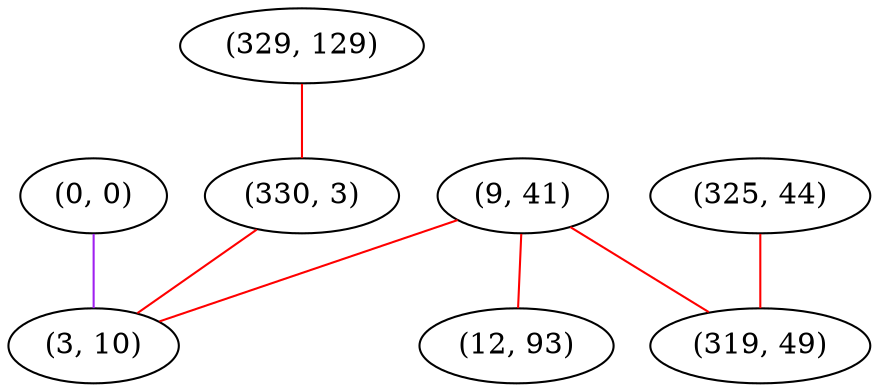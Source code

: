 graph "" {
"(0, 0)";
"(329, 129)";
"(325, 44)";
"(9, 41)";
"(319, 49)";
"(12, 93)";
"(330, 3)";
"(3, 10)";
"(0, 0)" -- "(3, 10)"  [color=purple, key=0, weight=4];
"(329, 129)" -- "(330, 3)"  [color=red, key=0, weight=1];
"(325, 44)" -- "(319, 49)"  [color=red, key=0, weight=1];
"(9, 41)" -- "(12, 93)"  [color=red, key=0, weight=1];
"(9, 41)" -- "(3, 10)"  [color=red, key=0, weight=1];
"(9, 41)" -- "(319, 49)"  [color=red, key=0, weight=1];
"(330, 3)" -- "(3, 10)"  [color=red, key=0, weight=1];
}
